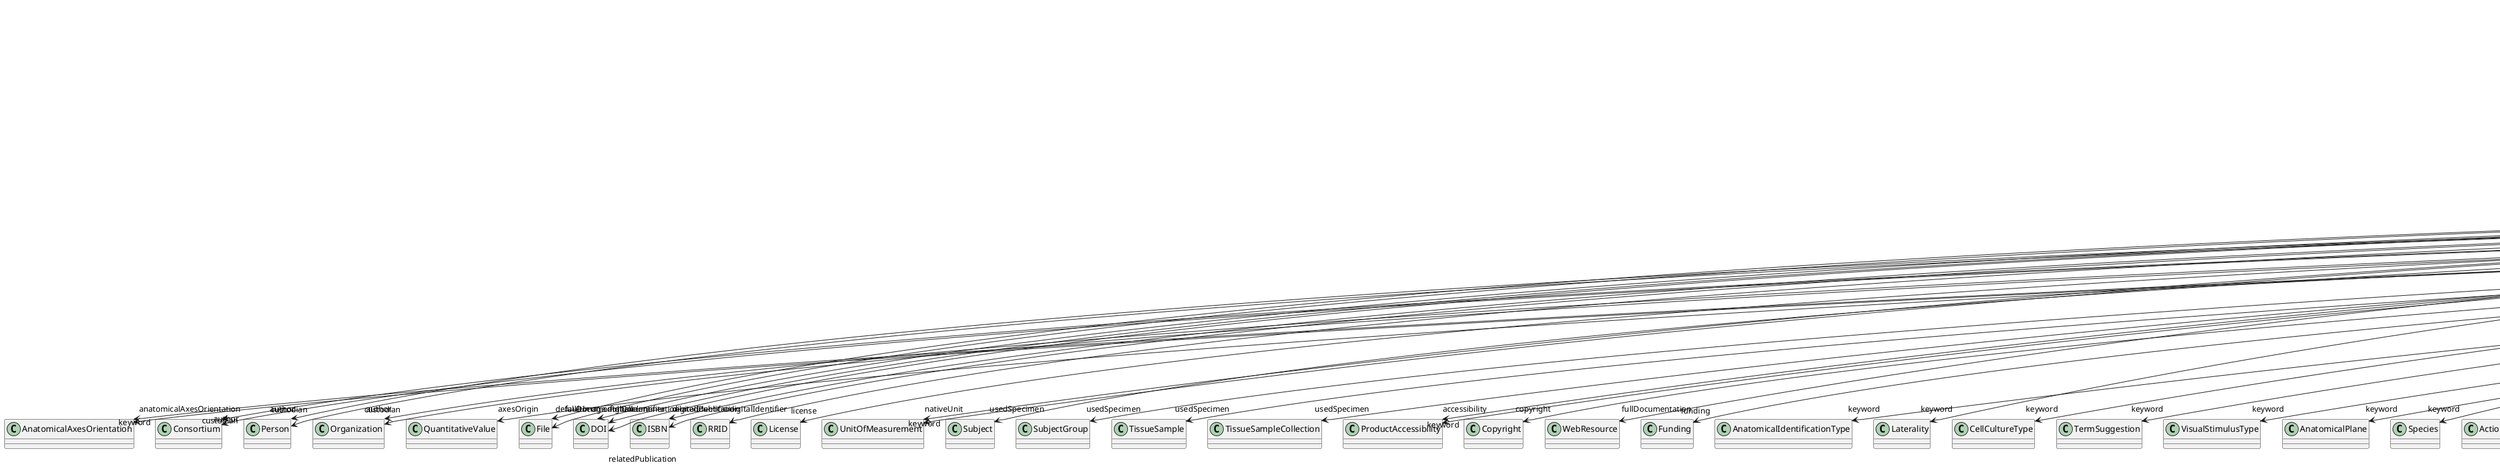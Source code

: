 @startuml
class CommonCoordinateSpaceVersion {
+abbreviation
+anatomicalAxesOrientation
+author
+axesOrigin
+defaultImage
+digitalIdentifier
+isAlternativeVersionOf
+isNewVersionOf
+license
+nativeUnit
+ontologyIdentifier
+usedSpecimen
+accessibility
+copyright
+custodian
+description
+fullDocumentation
+fullName
+funding
+homepage
+howToCite
+keyword
+otherContribution
+relatedPublication
+releaseDate
+repository
+shortName
+supportChannel
+versionIdentifier
+versionInnovation

}
CommonCoordinateSpaceVersion -d-> "anatomicalAxesOrientation" AnatomicalAxesOrientation
CommonCoordinateSpaceVersion -d-> "author" Consortium
CommonCoordinateSpaceVersion -d-> "author" Person
CommonCoordinateSpaceVersion -d-> "author" Organization
CommonCoordinateSpaceVersion -d-> "axesOrigin" QuantitativeValue
CommonCoordinateSpaceVersion -d-> "defaultImage" File
CommonCoordinateSpaceVersion -d-> "digitalIdentifier" DOI
CommonCoordinateSpaceVersion -d-> "digitalIdentifier" ISBN
CommonCoordinateSpaceVersion -d-> "digitalIdentifier" RRID
CommonCoordinateSpaceVersion -d-> "isAlternativeVersionOf" CommonCoordinateSpaceVersion
CommonCoordinateSpaceVersion -d-> "isNewVersionOf" CommonCoordinateSpaceVersion
CommonCoordinateSpaceVersion -d-> "license" License
CommonCoordinateSpaceVersion -d-> "nativeUnit" UnitOfMeasurement
CommonCoordinateSpaceVersion -d-> "usedSpecimen" Subject
CommonCoordinateSpaceVersion -d-> "usedSpecimen" SubjectGroup
CommonCoordinateSpaceVersion -d-> "usedSpecimen" TissueSample
CommonCoordinateSpaceVersion -d-> "usedSpecimen" TissueSampleCollection
CommonCoordinateSpaceVersion -d-> "accessibility" ProductAccessibility
CommonCoordinateSpaceVersion -d-> "copyright" Copyright
CommonCoordinateSpaceVersion -d-> "custodian" Consortium
CommonCoordinateSpaceVersion -d-> "custodian" Person
CommonCoordinateSpaceVersion -d-> "custodian" Organization
CommonCoordinateSpaceVersion -d-> "fullDocumentation" DOI
CommonCoordinateSpaceVersion -d-> "fullDocumentation" File
CommonCoordinateSpaceVersion -d-> "fullDocumentation" WebResource
CommonCoordinateSpaceVersion -d-> "funding" Funding
CommonCoordinateSpaceVersion -d-> "keyword" AnatomicalIdentificationType
CommonCoordinateSpaceVersion -d-> "keyword" Laterality
CommonCoordinateSpaceVersion -d-> "keyword" CellCultureType
CommonCoordinateSpaceVersion -d-> "keyword" TermSuggestion
CommonCoordinateSpaceVersion -d-> "keyword" VisualStimulusType
CommonCoordinateSpaceVersion -d-> "keyword" AnatomicalPlane
CommonCoordinateSpaceVersion -d-> "keyword" Species
CommonCoordinateSpaceVersion -d-> "keyword" ActionStatusType
CommonCoordinateSpaceVersion -d-> "keyword" PreparationType
CommonCoordinateSpaceVersion -d-> "keyword" ContributionType
CommonCoordinateSpaceVersion -d-> "keyword" MeasuredQuantity
CommonCoordinateSpaceVersion -d-> "keyword" MetaDataModelType
CommonCoordinateSpaceVersion -d-> "keyword" OlfactoryStimulusType
CommonCoordinateSpaceVersion -d-> "keyword" SetupType
CommonCoordinateSpaceVersion -d-> "keyword" ModelScope
CommonCoordinateSpaceVersion -d-> "keyword" PatchClampVariation
CommonCoordinateSpaceVersion -d-> "keyword" Technique
CommonCoordinateSpaceVersion -d-> "keyword" CellType
CommonCoordinateSpaceVersion -d-> "keyword" Language
CommonCoordinateSpaceVersion -d-> "keyword" CriteriaQualityType
CommonCoordinateSpaceVersion -d-> "keyword" Handedness
CommonCoordinateSpaceVersion -d-> "keyword" OrganismSubstance
CommonCoordinateSpaceVersion -d-> "keyword" TypeOfUncertainty
CommonCoordinateSpaceVersion -d-> "keyword" GeneticStrainType
CommonCoordinateSpaceVersion -d-> "keyword" CranialWindowConstructionType
CommonCoordinateSpaceVersion -d-> "keyword" Service
CommonCoordinateSpaceVersion -d-> "keyword" SemanticDataType
CommonCoordinateSpaceVersion -d-> "keyword" Organ
CommonCoordinateSpaceVersion -d-> "keyword" Terminology
CommonCoordinateSpaceVersion -d-> "keyword" SubjectAttribute
CommonCoordinateSpaceVersion -d-> "keyword" Disease
CommonCoordinateSpaceVersion -d-> "keyword" AtlasType
CommonCoordinateSpaceVersion -d-> "keyword" FileUsageRole
CommonCoordinateSpaceVersion -d-> "keyword" AnatomicalAxesOrientation
CommonCoordinateSpaceVersion -d-> "keyword" AnnotationType
CommonCoordinateSpaceVersion -d-> "keyword" Colormap
CommonCoordinateSpaceVersion -d-> "keyword" OrganismSystem
CommonCoordinateSpaceVersion -d-> "keyword" CranialWindowReinforcementType
CommonCoordinateSpaceVersion -d-> "keyword" OperatingSystem
CommonCoordinateSpaceVersion -d-> "keyword" TissueSampleAttribute
CommonCoordinateSpaceVersion -d-> "keyword" AgeCategory
CommonCoordinateSpaceVersion -d-> "keyword" EducationalLevel
CommonCoordinateSpaceVersion -d-> "keyword" TissueSampleType
CommonCoordinateSpaceVersion -d-> "keyword" AnalysisTechnique
CommonCoordinateSpaceVersion -d-> "keyword" DataType
CommonCoordinateSpaceVersion -d-> "keyword" BiologicalOrder
CommonCoordinateSpaceVersion -d-> "keyword" StimulationTechnique
CommonCoordinateSpaceVersion -d-> "keyword" UBERONParcellation
CommonCoordinateSpaceVersion -d-> "keyword" DifferenceMeasure
CommonCoordinateSpaceVersion -d-> "keyword" ModelAbstractionLevel
CommonCoordinateSpaceVersion -d-> "keyword" SoftwareApplicationCategory
CommonCoordinateSpaceVersion -d-> "keyword" DeviceType
CommonCoordinateSpaceVersion -d-> "keyword" QualitativeOverlap
CommonCoordinateSpaceVersion -d-> "keyword" ExperimentalApproach
CommonCoordinateSpaceVersion -d-> "keyword" FileRepositoryType
CommonCoordinateSpaceVersion -d-> "keyword" BiologicalSex
CommonCoordinateSpaceVersion -d-> "keyword" ElectricalStimulusType
CommonCoordinateSpaceVersion -d-> "keyword" AnnotationCriteriaType
CommonCoordinateSpaceVersion -d-> "keyword" UnitOfMeasurement
CommonCoordinateSpaceVersion -d-> "keyword" MolecularEntity
CommonCoordinateSpaceVersion -d-> "keyword" GustatoryStimulusType
CommonCoordinateSpaceVersion -d-> "keyword" SoftwareFeature
CommonCoordinateSpaceVersion -d-> "keyword" AuditoryStimulusType
CommonCoordinateSpaceVersion -d-> "keyword" StimulationApproach
CommonCoordinateSpaceVersion -d-> "keyword" TactileStimulusType
CommonCoordinateSpaceVersion -d-> "keyword" FileBundleGrouping
CommonCoordinateSpaceVersion -d-> "keyword" SubcellularEntity
CommonCoordinateSpaceVersion -d-> "keyword" EthicsAssessment
CommonCoordinateSpaceVersion -d-> "keyword" ChemicalMixtureType
CommonCoordinateSpaceVersion -d-> "keyword" OperatingDevice
CommonCoordinateSpaceVersion -d-> "keyword" OpticalStimulusType
CommonCoordinateSpaceVersion -d-> "keyword" ProductAccessibility
CommonCoordinateSpaceVersion -d-> "keyword" BreedingType
CommonCoordinateSpaceVersion -d-> "keyword" LearningResourceType
CommonCoordinateSpaceVersion -d-> "keyword" DiseaseModel
CommonCoordinateSpaceVersion -d-> "keyword" ProgrammingLanguage
CommonCoordinateSpaceVersion -d-> "otherContribution" Contribution
CommonCoordinateSpaceVersion -d-> "relatedPublication" DOI
CommonCoordinateSpaceVersion -d-> "relatedPublication" HANDLE
CommonCoordinateSpaceVersion -d-> "relatedPublication" ISSN
CommonCoordinateSpaceVersion -d-> "relatedPublication" ISBN
CommonCoordinateSpaceVersion -d-> "relatedPublication" Book
CommonCoordinateSpaceVersion -d-> "relatedPublication" Chapter
CommonCoordinateSpaceVersion -d-> "relatedPublication" ScholarlyArticle
CommonCoordinateSpaceVersion -d-> "repository" FileRepository

@enduml